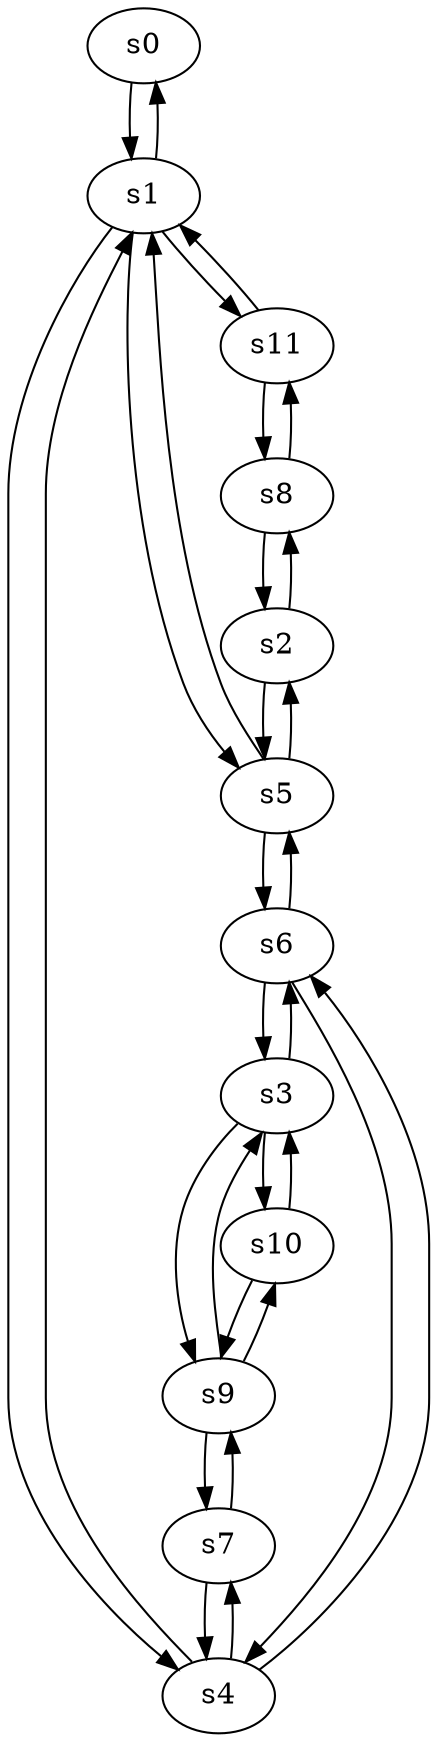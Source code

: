 digraph topology {

s0[type=host,id=1,mac="20:00:00:00:00:01",ip="192.168.1.3"];
s1[type=host,id=2,mac="20:00:00:00:00:02",ip="192.168.1.3"];
s2[type=host,id=3,mac="20:00:00:00:00:03",ip="192.168.1.3"];
s3[type=host,id=4,mac="20:00:00:00:00:04",ip="192.168.1.3"];
s4[type=host,id=5,mac="20:00:00:00:00:05",ip="192.168.1.1"];
s5[type=host,id=6,mac="20:00:00:00:00:06",ip="192.168.1.1"];
s6[type=host,id=7,mac="20:00:00:00:00:07",ip="192.168.1.1"];
s7[type=host,id=8,mac="20:00:00:00:00:08",ip="192.168.1.1"];
s8[type=host,id=9,mac="20:00:00:00:00:09",ip="192.168.1.2"];
s9[type=host,id=10,mac="20:00:00:00:00:0a",ip="192.168.1.2"];
s10[type=host,id=11,mac="20:00:00:00:00:0b",ip="192.168.1.2"];
s11[type=host,id=12,mac="20:00:00:00:00:0c",ip="192.168.1.2"];


s0-> s1 [src_port=2, dst_port=14, cost=0, capacity="1Gbps"];

s1 -> s0 [src_port=14, dst_port=2, cost=0, capacity="1Gbps"];
s1 -> s4 [src_port=15, dst_port=2, cost=0, capacity="1Gbps"];
s1 -> s5 [src_port=16, dst_port=14, cost=0, capacity="1Gbps"];
s1 -> s11 [src_port=17, dst_port=38, cost=0, capacity="1Gbps"];

s2 -> s5 [src_port=26, dst_port=15, cost=0, capacity="1Gbps"];
s2 -> s8 [src_port=27, dst_port=2, cost=0, capacity="1Gbps"];

s3 -> s6 [src_port=38, dst_port=26, cost=0, capacity="1Gbps"];
s3 -> s9 [src_port=39, dst_port=14, cost=0, capacity="1Gbps"];
s3 -> s10 [src_port=40, dst_port=26, cost=0, capacity="1Gbps"];

s4 -> s1 [src_port=2, dst_port=15, cost=0, capacity="1Gbps"];
s4 -> s6 [src_port=3, dst_port=27, cost=0, capacity="1Gbps"];
s4 -> s7 [src_port=11, dst_port=38, cost=0, capacity="1Gbps"];

s5 -> s1 [src_port=14, dst_port=16, cost=0, capacity="1Gbps"];
s5 -> s2 [src_port=15, dst_port=26, cost=0, capacity="1Gbps"];
s5 -> s6 [src_port=16, dst_port=28, cost=0, capacity="1Gbps"];

s6 -> s3 [src_port=26, dst_port=38, cost=0, capacity="1Gbps"];
s6 -> s4 [src_port=27, dst_port=3, cost=0, capacity="1Gbps"];
s6 -> s5 [src_port=28, dst_port=16, cost=0, capacity="1Gbps"];

s7 -> s4 [src_port=38, dst_port=11, cost=0, capacity="1Gbps"];
s7 -> s9 [src_port=39, dst_port=15, cost=0, capacity="1Gbps"];

s8 -> s2 [src_port=2, dst_port=27, cost=0, capacity="1Gbps"];
s8 -> s11 [src_port=11, dst_port=39, cost=0, capacity="1Gbps"];

s9 -> s3 [src_port=14, dst_port=39, cost=0, capacity="1Gbps"];
s9 -> s7 [src_port=15, dst_port=39, cost=0, capacity="1Gbps"];
s9 -> s10 [src_port=16, dst_port=27, cost=0, capacity="1Gbps"];

s10 -> s3 [src_port=26, dst_port=40, cost=0, capacity="1Gbps"];
s10 -> s9 [src_port=27, dst_port=16, cost=0, capacity="1Gbps"];

s11 -> s1 [src_port=38, dst_port=17, cost=0, capacity="1Gbps"];
s11 -> s8 [src_port=39, dst_port=11, cost=0, capacity="1Gbps"];




}
